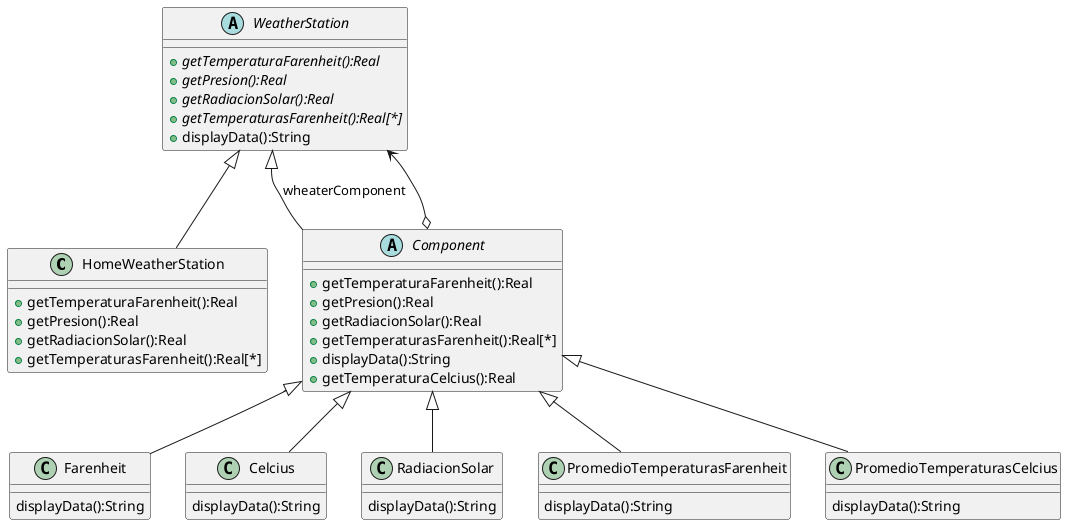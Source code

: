 @startuml
class HomeWeatherStation{
    + getTemperaturaFarenheit():Real
    + getPresion():Real
    + getRadiacionSolar():Real
    + getTemperaturasFarenheit():Real[*]
}

abstract class WeatherStation{
    +{abstract} getTemperaturaFarenheit():Real
    +{abstract} getPresion():Real
    +{abstract} getRadiacionSolar():Real
    +{abstract} getTemperaturasFarenheit():Real[*]
    + displayData():String
}

abstract class Component{
    + getTemperaturaFarenheit():Real
    + getPresion():Real
    + getRadiacionSolar():Real
    + getTemperaturasFarenheit():Real[*]
    + displayData():String
    + getTemperaturaCelcius():Real
}

class Farenheit{
    displayData():String
}

class Celcius{
    displayData():String
}

class RadiacionSolar{
    displayData():String
}

class PromedioTemperaturasFarenheit{
    displayData():String
}

class PromedioTemperaturasCelcius{
    displayData():String
}

WeatherStation <|-- HomeWeatherStation
WeatherStation <|-- Component:wheaterComponent
skinparam groupInheritance 1
Component <|-- Farenheit
Component <|-- Celcius
Component <|-- RadiacionSolar
Component <|-- PromedioTemperaturasFarenheit
Component <|-- PromedioTemperaturasCelcius
Component o--> WeatherStation

@enduml